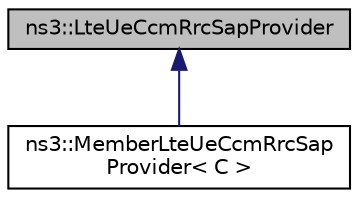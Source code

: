 digraph "ns3::LteUeCcmRrcSapProvider"
{
 // LATEX_PDF_SIZE
  edge [fontname="Helvetica",fontsize="10",labelfontname="Helvetica",labelfontsize="10"];
  node [fontname="Helvetica",fontsize="10",shape=record];
  Node1 [label="ns3::LteUeCcmRrcSapProvider",height=0.2,width=0.4,color="black", fillcolor="grey75", style="filled", fontcolor="black",tooltip="Service Access Point (SAP) offered by the UE component carrier manager to the UE RRC."];
  Node1 -> Node2 [dir="back",color="midnightblue",fontsize="10",style="solid",fontname="Helvetica"];
  Node2 [label="ns3::MemberLteUeCcmRrcSap\lProvider\< C \>",height=0.2,width=0.4,color="black", fillcolor="white", style="filled",URL="$classns3_1_1_member_lte_ue_ccm_rrc_sap_provider.html",tooltip="MemberLteUeCcmRrcSapProvider class."];
}
